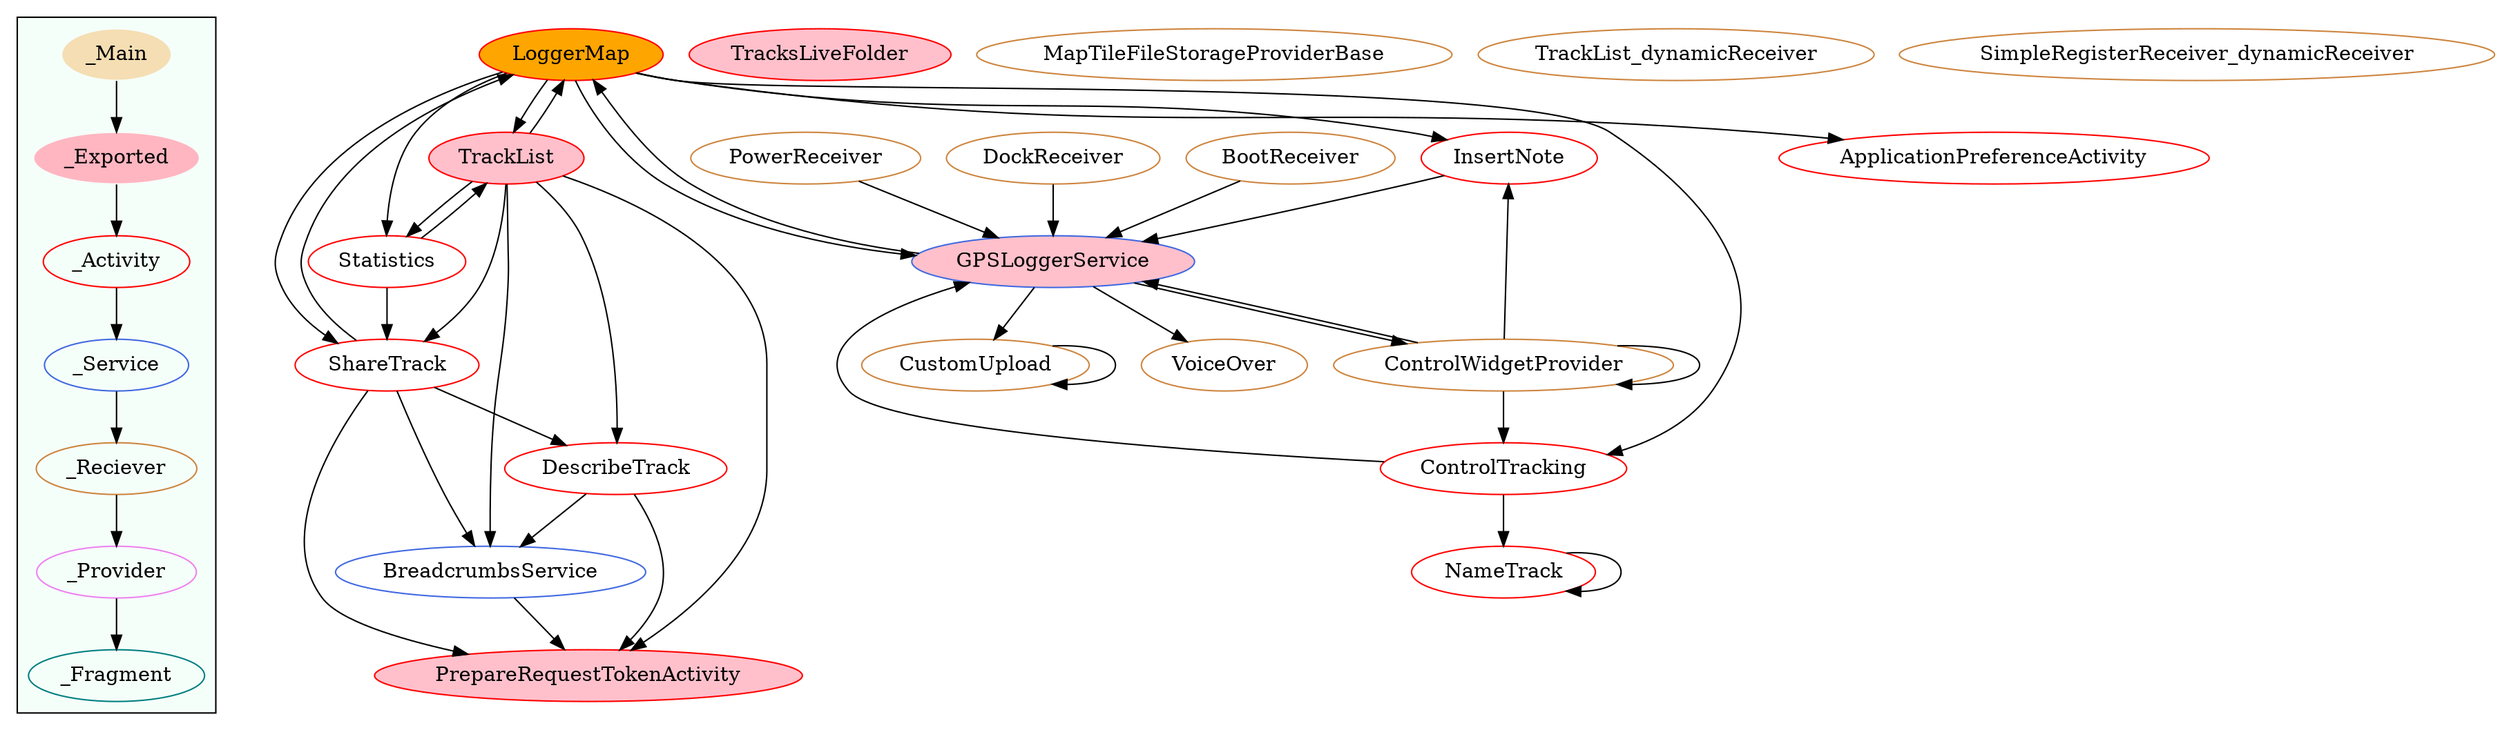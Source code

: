 digraph G {
subgraph cluster_legend{ 
bgcolor=mintcream;
_Activity[color = red];
_Service[color = royalblue];
_Provider[color = violet];
_Reciever[color = peru];
_Fragment[color = teal];
_Main[style=filled, fillcolor=wheat, color = mintcream];
_Exported[style=filled, fillcolor=lightpink, color = mintcream];
_Main -> _Exported -> _Activity -> _Service -> _Reciever -> _Provider -> _Fragment; 
}
ApplicationPreferenceActivity[color = red];
NameTrack[color = red];
LoggerMap[style=filled, fillcolor=orange, color = red];
InsertNote[color = red];
TrackList[style=filled, fillcolor=pink, color = red];
Statistics[color = red];
ShareTrack[color = red];
PrepareRequestTokenActivity[style=filled, fillcolor=pink, color = red];
DescribeTrack[color = red];
ControlTracking[color = red];
TracksLiveFolder[style=filled, fillcolor=pink, color = red];
GPSLoggerService[style=filled, fillcolor=pink, color = royalblue];
BreadcrumbsService[color = royalblue];
MapTileFileStorageProviderBase[color = peru];
VoiceOver[color = peru];
CustomUpload[color = peru];
PowerReceiver[color = peru];
ControlWidgetProvider[color = peru];
TrackList_dynamicReceiver[color = peru];
DockReceiver[color = peru];
BootReceiver[color = peru];
SimpleRegisterReceiver_dynamicReceiver[color = peru];
NameTrack->NameTrack;
DockReceiver->GPSLoggerService;
CustomUpload->CustomUpload;
PowerReceiver->GPSLoggerService;
GPSLoggerService->ControlWidgetProvider;
GPSLoggerService->LoggerMap;
GPSLoggerService->VoiceOver;
GPSLoggerService->CustomUpload;
ControlWidgetProvider->ControlWidgetProvider;
ControlWidgetProvider->GPSLoggerService;
ControlWidgetProvider->InsertNote;
ControlWidgetProvider->ControlTracking;
LoggerMap->GPSLoggerService;
LoggerMap->TrackList;
LoggerMap->Statistics;
LoggerMap->InsertNote;
LoggerMap->ShareTrack;
LoggerMap->ApplicationPreferenceActivity;
LoggerMap->ControlTracking;
InsertNote->GPSLoggerService;
TrackList->LoggerMap;
TrackList->DescribeTrack;
TrackList->PrepareRequestTokenActivity;
TrackList->Statistics;
TrackList->BreadcrumbsService;
TrackList->ShareTrack;
Statistics->ShareTrack;
Statistics->TrackList;
ShareTrack->DescribeTrack;
ShareTrack->BreadcrumbsService;
ShareTrack->PrepareRequestTokenActivity;
ShareTrack->LoggerMap;
BreadcrumbsService->PrepareRequestTokenActivity;
DescribeTrack->PrepareRequestTokenActivity;
DescribeTrack->BreadcrumbsService;
ControlTracking->GPSLoggerService;
ControlTracking->NameTrack;
BootReceiver->GPSLoggerService;
}
